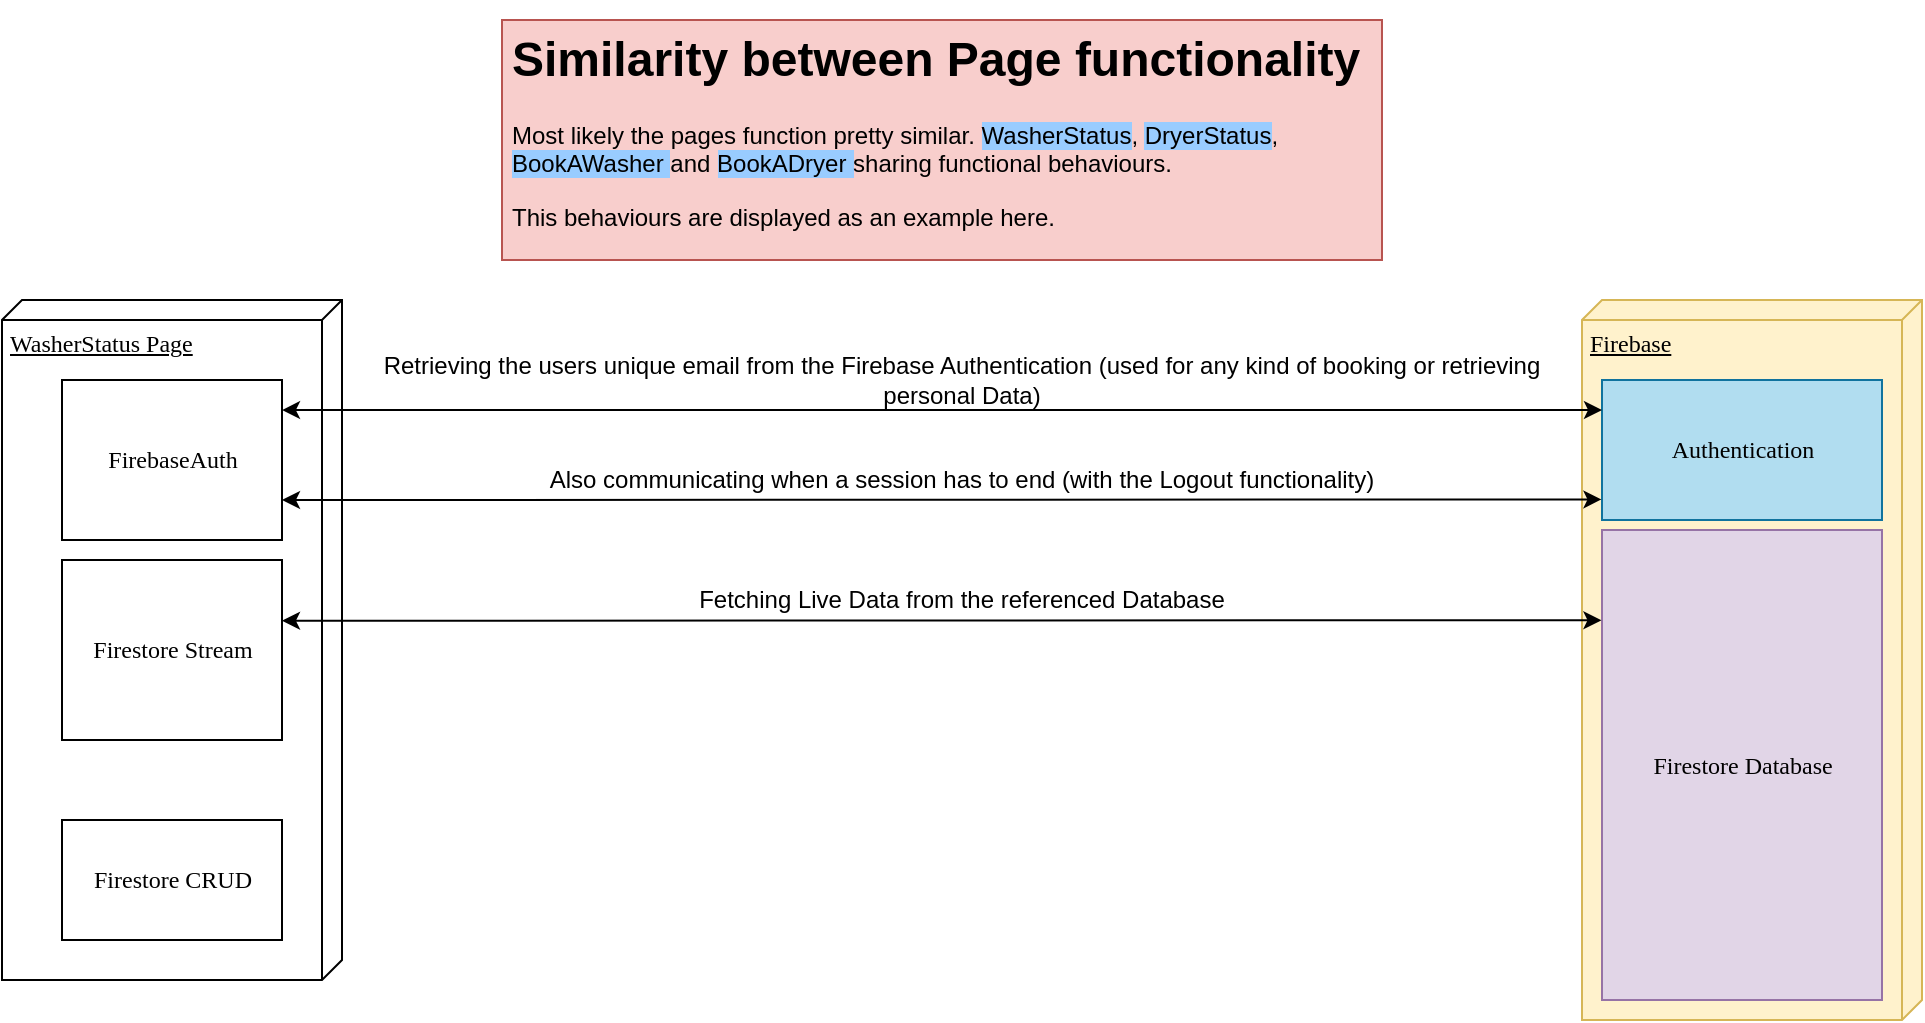 <mxfile version="20.7.4" type="github">
  <diagram name="Page-1" id="5f0bae14-7c28-e335-631c-24af17079c00">
    <mxGraphModel dx="2311" dy="666" grid="1" gridSize="10" guides="1" tooltips="1" connect="1" arrows="1" fold="1" page="1" pageScale="1" pageWidth="1100" pageHeight="850" background="none" math="0" shadow="0">
      <root>
        <mxCell id="0" />
        <mxCell id="1" parent="0" />
        <mxCell id="MP8hHyfN-fz9ES6eljaN-1" value="WasherStatus Page" style="verticalAlign=top;align=left;spacingTop=8;spacingLeft=2;spacingRight=12;shape=cube;size=10;direction=south;fontStyle=4;html=1;rounded=0;shadow=0;comic=0;labelBackgroundColor=none;strokeWidth=1;fontFamily=Verdana;fontSize=12" vertex="1" parent="1">
          <mxGeometry x="-1020" y="310" width="170" height="340" as="geometry" />
        </mxCell>
        <mxCell id="MP8hHyfN-fz9ES6eljaN-2" value="FirebaseAuth" style="html=1;rounded=0;shadow=0;comic=0;labelBackgroundColor=none;strokeWidth=1;fontFamily=Verdana;fontSize=12;align=center;" vertex="1" parent="1">
          <mxGeometry x="-990" y="350" width="110" height="80" as="geometry" />
        </mxCell>
        <mxCell id="MP8hHyfN-fz9ES6eljaN-3" value="Firestore Stream&lt;br&gt;" style="html=1;rounded=0;shadow=0;comic=0;labelBackgroundColor=none;strokeWidth=1;fontFamily=Verdana;fontSize=12;align=center;" vertex="1" parent="1">
          <mxGeometry x="-990" y="440" width="110" height="90" as="geometry" />
        </mxCell>
        <mxCell id="MP8hHyfN-fz9ES6eljaN-4" value="Firestore CRUD" style="html=1;rounded=0;shadow=0;comic=0;labelBackgroundColor=none;strokeWidth=1;fontFamily=Verdana;fontSize=12;align=center;" vertex="1" parent="1">
          <mxGeometry x="-990" y="570" width="110" height="60" as="geometry" />
        </mxCell>
        <mxCell id="MP8hHyfN-fz9ES6eljaN-5" value="Firebase" style="verticalAlign=top;align=left;spacingTop=8;spacingLeft=2;spacingRight=12;shape=cube;size=10;direction=south;fontStyle=4;html=1;rounded=0;shadow=0;comic=0;labelBackgroundColor=none;strokeWidth=1;fontFamily=Verdana;fontSize=12;fillColor=#fff2cc;strokeColor=#d6b656;" vertex="1" parent="1">
          <mxGeometry x="-230" y="310" width="170" height="360" as="geometry" />
        </mxCell>
        <mxCell id="MP8hHyfN-fz9ES6eljaN-6" value="Authentication" style="html=1;rounded=0;shadow=0;comic=0;labelBackgroundColor=none;strokeWidth=1;fontFamily=Verdana;fontSize=12;align=center;fillColor=#b1ddf0;strokeColor=#10739e;" vertex="1" parent="1">
          <mxGeometry x="-220" y="350" width="140" height="70" as="geometry" />
        </mxCell>
        <mxCell id="MP8hHyfN-fz9ES6eljaN-7" value="&lt;h1&gt;Similarity between Page functionality&lt;/h1&gt;&lt;p&gt;Most likely the pages function pretty similar. &lt;span style=&quot;background-color: rgb(153, 204, 255);&quot;&gt;WasherStatus&lt;/span&gt;, &lt;span style=&quot;background-color: rgb(153, 204, 255);&quot;&gt;DryerStatus&lt;/span&gt;, &lt;span style=&quot;background-color: rgb(153, 204, 255);&quot;&gt;BookAWasher &lt;/span&gt;and &lt;span style=&quot;background-color: rgb(153, 204, 255);&quot;&gt;BookADryer &lt;/span&gt;sharing functional behaviours.&amp;nbsp;&lt;/p&gt;&lt;p&gt;This behaviours are displayed as an example here.&lt;/p&gt;" style="text;html=1;strokeColor=#b85450;fillColor=#f8cecc;spacing=5;spacingTop=-20;whiteSpace=wrap;overflow=hidden;rounded=0;" vertex="1" parent="1">
          <mxGeometry x="-770" y="170" width="440" height="120" as="geometry" />
        </mxCell>
        <mxCell id="MP8hHyfN-fz9ES6eljaN-8" value="Firestore Database" style="html=1;rounded=0;shadow=0;comic=0;labelBackgroundColor=none;strokeWidth=1;fontFamily=Verdana;fontSize=12;align=center;fillColor=#e1d5e7;strokeColor=#9673a6;" vertex="1" parent="1">
          <mxGeometry x="-220" y="425" width="140" height="235" as="geometry" />
        </mxCell>
        <mxCell id="MP8hHyfN-fz9ES6eljaN-9" value="" style="endArrow=classic;startArrow=classic;html=1;rounded=0;exitX=1;exitY=0.188;exitDx=0;exitDy=0;exitPerimeter=0;" edge="1" parent="1" source="MP8hHyfN-fz9ES6eljaN-2">
          <mxGeometry width="50" height="50" relative="1" as="geometry">
            <mxPoint x="-880" y="360" as="sourcePoint" />
            <mxPoint x="-220" y="365" as="targetPoint" />
          </mxGeometry>
        </mxCell>
        <mxCell id="MP8hHyfN-fz9ES6eljaN-10" value="&lt;span style=&quot;&quot;&gt;Retrieving the users unique email from the Firebase Authentication (used for any kind of booking or retrieving personal Data)&lt;/span&gt;" style="text;html=1;strokeColor=none;fillColor=none;align=center;verticalAlign=middle;whiteSpace=wrap;rounded=0;labelBackgroundColor=none;" vertex="1" parent="1">
          <mxGeometry x="-850" y="330" width="620" height="40" as="geometry" />
        </mxCell>
        <mxCell id="MP8hHyfN-fz9ES6eljaN-11" value="" style="endArrow=classic;startArrow=classic;html=1;rounded=0;entryX=-0.002;entryY=0.853;entryDx=0;entryDy=0;exitX=1;exitY=0;exitDx=0;exitDy=0;entryPerimeter=0;" edge="1" parent="1" target="MP8hHyfN-fz9ES6eljaN-6">
          <mxGeometry width="50" height="50" relative="1" as="geometry">
            <mxPoint x="-880" y="410" as="sourcePoint" />
            <mxPoint x="-219.3" y="408.32" as="targetPoint" />
          </mxGeometry>
        </mxCell>
        <mxCell id="MP8hHyfN-fz9ES6eljaN-13" value="&lt;span style=&quot;&quot;&gt;Also communicating when a session has to end (with the Logout functionality)&lt;/span&gt;" style="text;html=1;strokeColor=none;fillColor=none;align=center;verticalAlign=middle;whiteSpace=wrap;rounded=0;labelBackgroundColor=none;" vertex="1" parent="1">
          <mxGeometry x="-850" y="380" width="620" height="40" as="geometry" />
        </mxCell>
        <mxCell id="MP8hHyfN-fz9ES6eljaN-14" value="" style="endArrow=classic;startArrow=classic;html=1;rounded=0;entryX=-0.002;entryY=0.192;entryDx=0;entryDy=0;exitX=1;exitY=0;exitDx=0;exitDy=0;entryPerimeter=0;" edge="1" parent="1" target="MP8hHyfN-fz9ES6eljaN-8">
          <mxGeometry width="50" height="50" relative="1" as="geometry">
            <mxPoint x="-880" y="470.36" as="sourcePoint" />
            <mxPoint x="-223.22" y="470.0" as="targetPoint" />
          </mxGeometry>
        </mxCell>
        <mxCell id="MP8hHyfN-fz9ES6eljaN-15" value="&lt;span style=&quot;&quot;&gt;Fetching Live Data from the referenced Database&lt;/span&gt;" style="text;html=1;strokeColor=none;fillColor=none;align=center;verticalAlign=middle;whiteSpace=wrap;rounded=0;labelBackgroundColor=none;" vertex="1" parent="1">
          <mxGeometry x="-850" y="440" width="620" height="40" as="geometry" />
        </mxCell>
      </root>
    </mxGraphModel>
  </diagram>
</mxfile>
